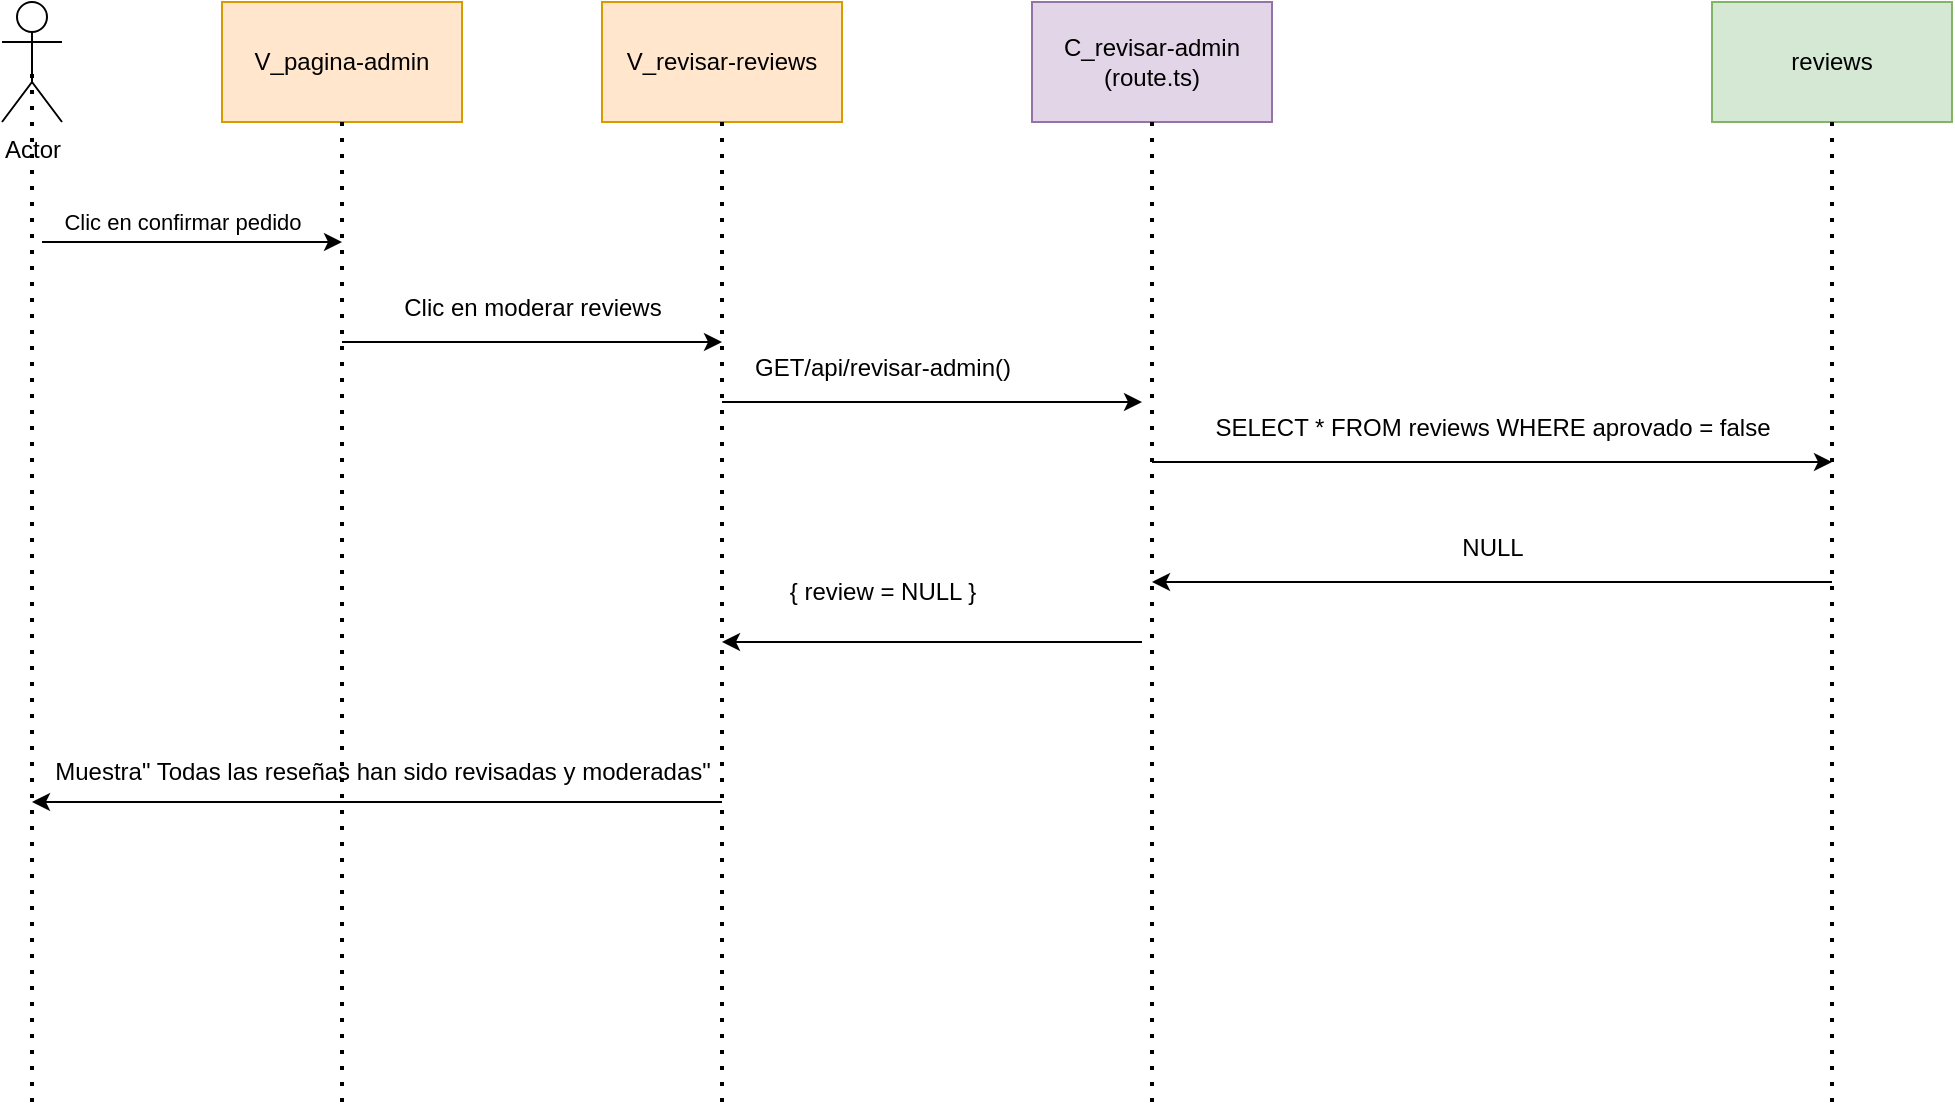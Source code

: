<mxfile version="28.2.5">
  <diagram name="Page-1" id="ZGqt2WLTpyfk8Mi-WL7V">
    <mxGraphModel grid="1" page="1" gridSize="10" guides="1" tooltips="1" connect="1" arrows="1" fold="1" pageScale="1" pageWidth="827" pageHeight="1169" math="0" shadow="0">
      <root>
        <mxCell id="0" />
        <mxCell id="1" parent="0" />
        <mxCell id="6VjdaXB0KzJo3s2eWHhS-82" value="V_pagina-admin" style="rounded=0;whiteSpace=wrap;html=1;fillColor=#ffe6cc;strokeColor=#d79b00;" vertex="1" parent="1">
          <mxGeometry x="190" y="50" width="120" height="60" as="geometry" />
        </mxCell>
        <mxCell id="6VjdaXB0KzJo3s2eWHhS-83" value="&lt;div&gt;C_revisar-admin&lt;/div&gt;&lt;div&gt;(route.ts)&lt;/div&gt;" style="rounded=0;whiteSpace=wrap;html=1;fillColor=#e1d5e7;strokeColor=#9673a6;" vertex="1" parent="1">
          <mxGeometry x="595" y="50" width="120" height="60" as="geometry" />
        </mxCell>
        <mxCell id="6VjdaXB0KzJo3s2eWHhS-84" value="reviews" style="rounded=0;whiteSpace=wrap;html=1;fillColor=#d5e8d4;strokeColor=#82b366;" vertex="1" parent="1">
          <mxGeometry x="935" y="50" width="120" height="60" as="geometry" />
        </mxCell>
        <mxCell id="6VjdaXB0KzJo3s2eWHhS-85" value="Actor" style="shape=umlActor;verticalLabelPosition=bottom;verticalAlign=top;html=1;outlineConnect=0;" vertex="1" parent="1">
          <mxGeometry x="80" y="50" width="30" height="60" as="geometry" />
        </mxCell>
        <mxCell id="6VjdaXB0KzJo3s2eWHhS-86" style="edgeStyle=orthogonalEdgeStyle;rounded=0;orthogonalLoop=1;jettySize=auto;html=1;exitX=0.5;exitY=1;exitDx=0;exitDy=0;" edge="1" parent="1" source="6VjdaXB0KzJo3s2eWHhS-82" target="6VjdaXB0KzJo3s2eWHhS-82">
          <mxGeometry relative="1" as="geometry" />
        </mxCell>
        <mxCell id="6VjdaXB0KzJo3s2eWHhS-87" value="" style="endArrow=none;dashed=1;html=1;dashPattern=1 3;strokeWidth=2;rounded=0;entryX=0.5;entryY=0.5;entryDx=0;entryDy=0;entryPerimeter=0;" edge="1" parent="1" target="6VjdaXB0KzJo3s2eWHhS-85">
          <mxGeometry width="50" height="50" relative="1" as="geometry">
            <mxPoint x="95" y="600" as="sourcePoint" />
            <mxPoint x="117" y="180" as="targetPoint" />
          </mxGeometry>
        </mxCell>
        <mxCell id="6VjdaXB0KzJo3s2eWHhS-88" value="" style="endArrow=none;dashed=1;html=1;dashPattern=1 3;strokeWidth=2;rounded=0;entryX=0.5;entryY=1;entryDx=0;entryDy=0;" edge="1" parent="1" target="6VjdaXB0KzJo3s2eWHhS-83">
          <mxGeometry width="50" height="50" relative="1" as="geometry">
            <mxPoint x="655" y="600" as="sourcePoint" />
            <mxPoint x="895" y="380" as="targetPoint" />
          </mxGeometry>
        </mxCell>
        <mxCell id="6VjdaXB0KzJo3s2eWHhS-89" value="" style="endArrow=none;dashed=1;html=1;dashPattern=1 3;strokeWidth=2;rounded=0;entryX=0.5;entryY=1;entryDx=0;entryDy=0;" edge="1" parent="1" target="6VjdaXB0KzJo3s2eWHhS-84">
          <mxGeometry width="50" height="50" relative="1" as="geometry">
            <mxPoint x="995" y="600" as="sourcePoint" />
            <mxPoint x="1065" y="380" as="targetPoint" />
          </mxGeometry>
        </mxCell>
        <mxCell id="6VjdaXB0KzJo3s2eWHhS-91" value="" style="endArrow=classic;html=1;rounded=0;" edge="1" parent="1">
          <mxGeometry width="50" height="50" relative="1" as="geometry">
            <mxPoint x="100" y="170" as="sourcePoint" />
            <mxPoint x="250" y="170" as="targetPoint" />
          </mxGeometry>
        </mxCell>
        <mxCell id="6VjdaXB0KzJo3s2eWHhS-92" value="Clic en confirmar pedido" style="edgeLabel;html=1;align=center;verticalAlign=middle;resizable=0;points=[];" connectable="0" vertex="1" parent="6VjdaXB0KzJo3s2eWHhS-91">
          <mxGeometry x="-0.176" y="4" relative="1" as="geometry">
            <mxPoint x="8" y="-6" as="offset" />
          </mxGeometry>
        </mxCell>
        <mxCell id="6VjdaXB0KzJo3s2eWHhS-93" value="" style="endArrow=classic;html=1;rounded=0;" edge="1" parent="1">
          <mxGeometry width="50" height="50" relative="1" as="geometry">
            <mxPoint x="250" y="220" as="sourcePoint" />
            <mxPoint x="440" y="220" as="targetPoint" />
          </mxGeometry>
        </mxCell>
        <mxCell id="6VjdaXB0KzJo3s2eWHhS-94" value="Clic en moderar reviews" style="text;html=1;align=center;verticalAlign=middle;resizable=0;points=[];autosize=1;strokeColor=none;fillColor=none;" vertex="1" parent="1">
          <mxGeometry x="270" y="188" width="150" height="30" as="geometry" />
        </mxCell>
        <mxCell id="6VjdaXB0KzJo3s2eWHhS-95" value="V_revisar-reviews" style="rounded=0;whiteSpace=wrap;html=1;fillColor=#ffe6cc;strokeColor=#d79b00;" vertex="1" parent="1">
          <mxGeometry x="380" y="50" width="120" height="60" as="geometry" />
        </mxCell>
        <mxCell id="6VjdaXB0KzJo3s2eWHhS-96" value="" style="endArrow=none;dashed=1;html=1;dashPattern=1 3;strokeWidth=2;rounded=0;entryX=0.5;entryY=1;entryDx=0;entryDy=0;" edge="1" parent="1" target="6VjdaXB0KzJo3s2eWHhS-95">
          <mxGeometry width="50" height="50" relative="1" as="geometry">
            <mxPoint x="440" y="600" as="sourcePoint" />
            <mxPoint x="470" y="250" as="targetPoint" />
          </mxGeometry>
        </mxCell>
        <mxCell id="6VjdaXB0KzJo3s2eWHhS-97" value="" style="endArrow=classic;html=1;rounded=0;" edge="1" parent="1">
          <mxGeometry width="50" height="50" relative="1" as="geometry">
            <mxPoint x="440" y="250" as="sourcePoint" />
            <mxPoint x="650" y="250" as="targetPoint" />
          </mxGeometry>
        </mxCell>
        <mxCell id="6VjdaXB0KzJo3s2eWHhS-98" value="GET/api/revisar-admin()" style="text;html=1;align=center;verticalAlign=middle;resizable=0;points=[];autosize=1;strokeColor=none;fillColor=none;" vertex="1" parent="1">
          <mxGeometry x="445" y="218" width="150" height="30" as="geometry" />
        </mxCell>
        <mxCell id="6VjdaXB0KzJo3s2eWHhS-99" value="" style="endArrow=classic;html=1;rounded=0;" edge="1" parent="1">
          <mxGeometry width="50" height="50" relative="1" as="geometry">
            <mxPoint x="655" y="280" as="sourcePoint" />
            <mxPoint x="995" y="280" as="targetPoint" />
          </mxGeometry>
        </mxCell>
        <mxCell id="6VjdaXB0KzJo3s2eWHhS-100" value="SELECT * FROM reviews WHERE aprovado = false" style="text;html=1;align=center;verticalAlign=middle;resizable=0;points=[];autosize=1;strokeColor=none;fillColor=none;" vertex="1" parent="1">
          <mxGeometry x="675" y="248" width="300" height="30" as="geometry" />
        </mxCell>
        <mxCell id="6VjdaXB0KzJo3s2eWHhS-101" value="" style="endArrow=classic;html=1;rounded=0;" edge="1" parent="1">
          <mxGeometry width="50" height="50" relative="1" as="geometry">
            <mxPoint x="995" y="340" as="sourcePoint" />
            <mxPoint x="655" y="340" as="targetPoint" />
          </mxGeometry>
        </mxCell>
        <mxCell id="6VjdaXB0KzJo3s2eWHhS-102" value="NULL" style="text;html=1;align=center;verticalAlign=middle;resizable=0;points=[];autosize=1;strokeColor=none;fillColor=none;" vertex="1" parent="1">
          <mxGeometry x="800" y="308" width="50" height="30" as="geometry" />
        </mxCell>
        <mxCell id="6VjdaXB0KzJo3s2eWHhS-103" value="" style="endArrow=classic;html=1;rounded=0;" edge="1" parent="1">
          <mxGeometry width="50" height="50" relative="1" as="geometry">
            <mxPoint x="650" y="370" as="sourcePoint" />
            <mxPoint x="440" y="370" as="targetPoint" />
          </mxGeometry>
        </mxCell>
        <mxCell id="6VjdaXB0KzJo3s2eWHhS-104" value="{ review = NULL }" style="text;html=1;align=center;verticalAlign=middle;resizable=0;points=[];autosize=1;strokeColor=none;fillColor=none;" vertex="1" parent="1">
          <mxGeometry x="460" y="330" width="120" height="30" as="geometry" />
        </mxCell>
        <mxCell id="6VjdaXB0KzJo3s2eWHhS-105" value="" style="endArrow=classic;html=1;rounded=0;" edge="1" parent="1">
          <mxGeometry width="50" height="50" relative="1" as="geometry">
            <mxPoint x="440" y="450" as="sourcePoint" />
            <mxPoint x="95" y="450" as="targetPoint" />
          </mxGeometry>
        </mxCell>
        <mxCell id="6VjdaXB0KzJo3s2eWHhS-106" value="Muestra&quot; Todas las reseñas han sido revisadas y moderadas&quot;" style="text;html=1;align=center;verticalAlign=middle;resizable=0;points=[];autosize=1;strokeColor=none;fillColor=none;" vertex="1" parent="1">
          <mxGeometry x="95" y="420" width="350" height="30" as="geometry" />
        </mxCell>
        <mxCell id="6VjdaXB0KzJo3s2eWHhS-139" value="" style="endArrow=none;dashed=1;html=1;dashPattern=1 3;strokeWidth=2;rounded=0;entryX=0.5;entryY=1;entryDx=0;entryDy=0;" edge="1" parent="1" target="6VjdaXB0KzJo3s2eWHhS-82">
          <mxGeometry width="50" height="50" relative="1" as="geometry">
            <mxPoint x="250" y="600" as="sourcePoint" />
            <mxPoint x="330" y="280" as="targetPoint" />
          </mxGeometry>
        </mxCell>
      </root>
    </mxGraphModel>
  </diagram>
</mxfile>
